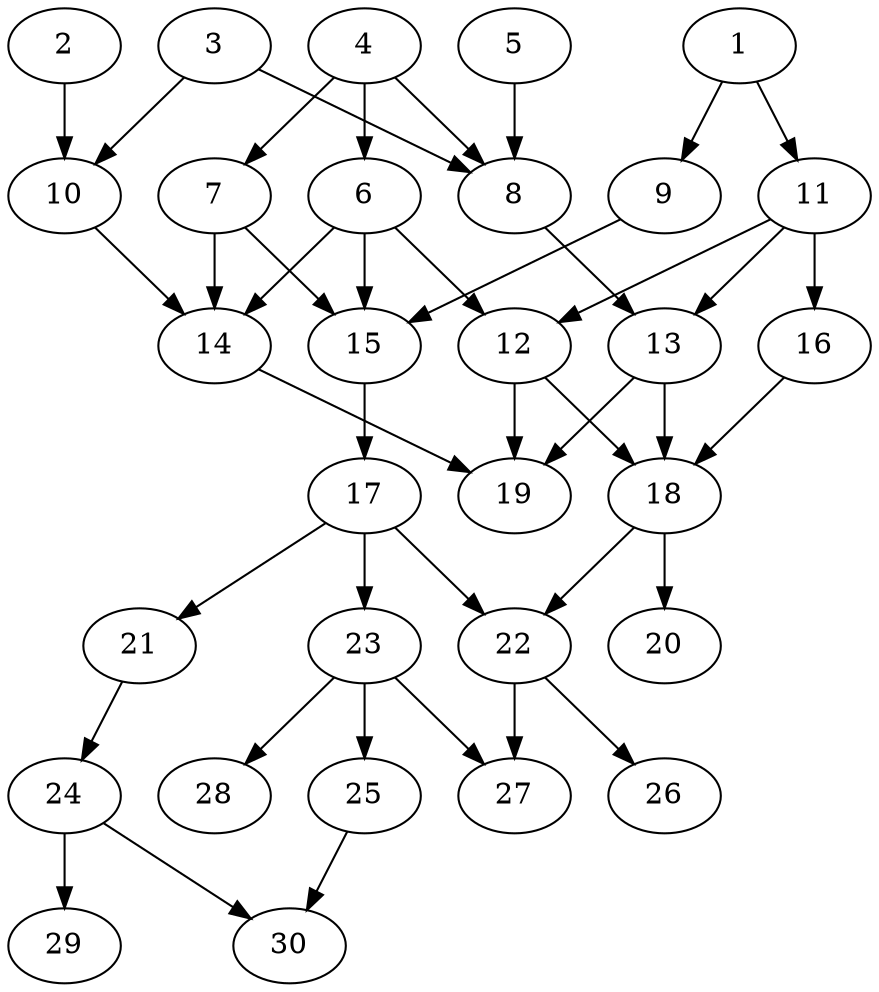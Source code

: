 // DAG automatically generated by daggen at Fri Jul 29 10:40:32 2022
// daggen.exe --dot -n 30 --ccr 0.5 --fat 0.5 --regular 0.5 --density 0.5 -o data\30/random_30_60.gv 
digraph G {
  1 [compute_size="33382803456", trans_size="67327", result_size="54272", ram="3857024",alpha="0.13"]
  1 -> 9 [size ="54272"]
  1 -> 11 [size ="54272"]
  2 [compute_size="13371604992", trans_size="388261", result_size="13312", ram="2094032",alpha="0.09"]
  2 -> 10 [size ="13312"]
  3 [compute_size="43259265024", trans_size="329183", result_size="74752", ram="10020368",alpha="0.10"]
  3 -> 8 [size ="74752"]
  3 -> 10 [size ="74752"]
  4 [compute_size="31525568512", trans_size="396925", result_size="91136", ram="52408208",alpha="0.05"]
  4 -> 6 [size ="91136"]
  4 -> 7 [size ="91136"]
  4 -> 8 [size ="91136"]
  5 [compute_size="157987422904", trans_size="167389", result_size="13312", ram="9678224",alpha="0.12"]
  5 -> 8 [size ="13312"]
  6 [compute_size="782757789696", trans_size="456355", result_size="54272", ram="44003504",alpha="0.18"]
  6 -> 12 [size ="54272"]
  6 -> 14 [size ="54272"]
  6 -> 15 [size ="54272"]
  7 [compute_size="102394788737", trans_size="275859", result_size="1024", ram="4927808",alpha="0.17"]
  7 -> 14 [size ="1024"]
  7 -> 15 [size ="1024"]
  8 [compute_size="196220928391", trans_size="875817", result_size="1024", ram="47722736",alpha="0.09"]
  8 -> 13 [size ="1024"]
  9 [compute_size="192822056177", trans_size="291908", result_size="1024", ram="10981856",alpha="0.05"]
  9 -> 15 [size ="1024"]
  10 [compute_size="68719476736", trans_size="458529", result_size="74752", ram="48863216",alpha="0.06"]
  10 -> 14 [size ="74752"]
  11 [compute_size="32448577536", trans_size="719586", result_size="91136", ram="36275168",alpha="0.02"]
  11 -> 12 [size ="91136"]
  11 -> 13 [size ="91136"]
  11 -> 16 [size ="91136"]
  12 [compute_size="199002685440", trans_size="455875", result_size="91136", ram="40675520",alpha="0.01"]
  12 -> 18 [size ="91136"]
  12 -> 19 [size ="91136"]
  13 [compute_size="549755813888", trans_size="18287", result_size="91136", ram="2667440",alpha="0.07"]
  13 -> 18 [size ="91136"]
  13 -> 19 [size ="91136"]
  14 [compute_size="68719476736", trans_size="625789", result_size="74752", ram="45783920",alpha="0.17"]
  14 -> 19 [size ="74752"]
  15 [compute_size="1073741824000", trans_size="245777", result_size="1024", ram="3114128",alpha="0.15"]
  15 -> 17 [size ="1024"]
  16 [compute_size="782757789696", trans_size="1046786", result_size="54272", ram="8756336",alpha="0.00"]
  16 -> 18 [size ="54272"]
  17 [compute_size="1073741824000", trans_size="599159", result_size="1024", ram="22570400",alpha="0.11"]
  17 -> 21 [size ="1024"]
  17 -> 22 [size ="1024"]
  17 -> 23 [size ="1024"]
  18 [compute_size="59455045632", trans_size="815556", result_size="74752", ram="48063296",alpha="0.05"]
  18 -> 20 [size ="74752"]
  18 -> 22 [size ="74752"]
  19 [compute_size="380026880", trans_size="623040", result_size="0", ram="38527616",alpha="0.19"]
  20 [compute_size="250710739670", trans_size="994677", result_size="0", ram="24442688",alpha="0.14"]
  21 [compute_size="23865612288", trans_size="809162", result_size="9216", ram="42188240",alpha="0.01"]
  21 -> 24 [size ="9216"]
  22 [compute_size="134217728000", trans_size="842793", result_size="1024", ram="3925136",alpha="0.08"]
  22 -> 26 [size ="1024"]
  22 -> 27 [size ="1024"]
  23 [compute_size="5812346880", trans_size="358211", result_size="13312", ram="14311424",alpha="0.08"]
  23 -> 25 [size ="13312"]
  23 -> 27 [size ="13312"]
  23 -> 28 [size ="13312"]
  24 [compute_size="32622206976", trans_size="978852", result_size="54272", ram="1572896",alpha="0.10"]
  24 -> 29 [size ="54272"]
  24 -> 30 [size ="54272"]
  25 [compute_size="1073741824000", trans_size="778920", result_size="1024", ram="19584560",alpha="0.05"]
  25 -> 30 [size ="1024"]
  26 [compute_size="68719476736", trans_size="418792", result_size="0", ram="13258064",alpha="0.01"]
  27 [compute_size="6272548864", trans_size="429341", result_size="0", ram="38316944",alpha="0.12"]
  28 [compute_size="13090553856", trans_size="87372", result_size="0", ram="19128368",alpha="0.08"]
  29 [compute_size="4539340800", trans_size="198879", result_size="0", ram="10715744",alpha="0.06"]
  30 [compute_size="6141493248", trans_size="791995", result_size="0", ram="31798784",alpha="0.07"]
}
